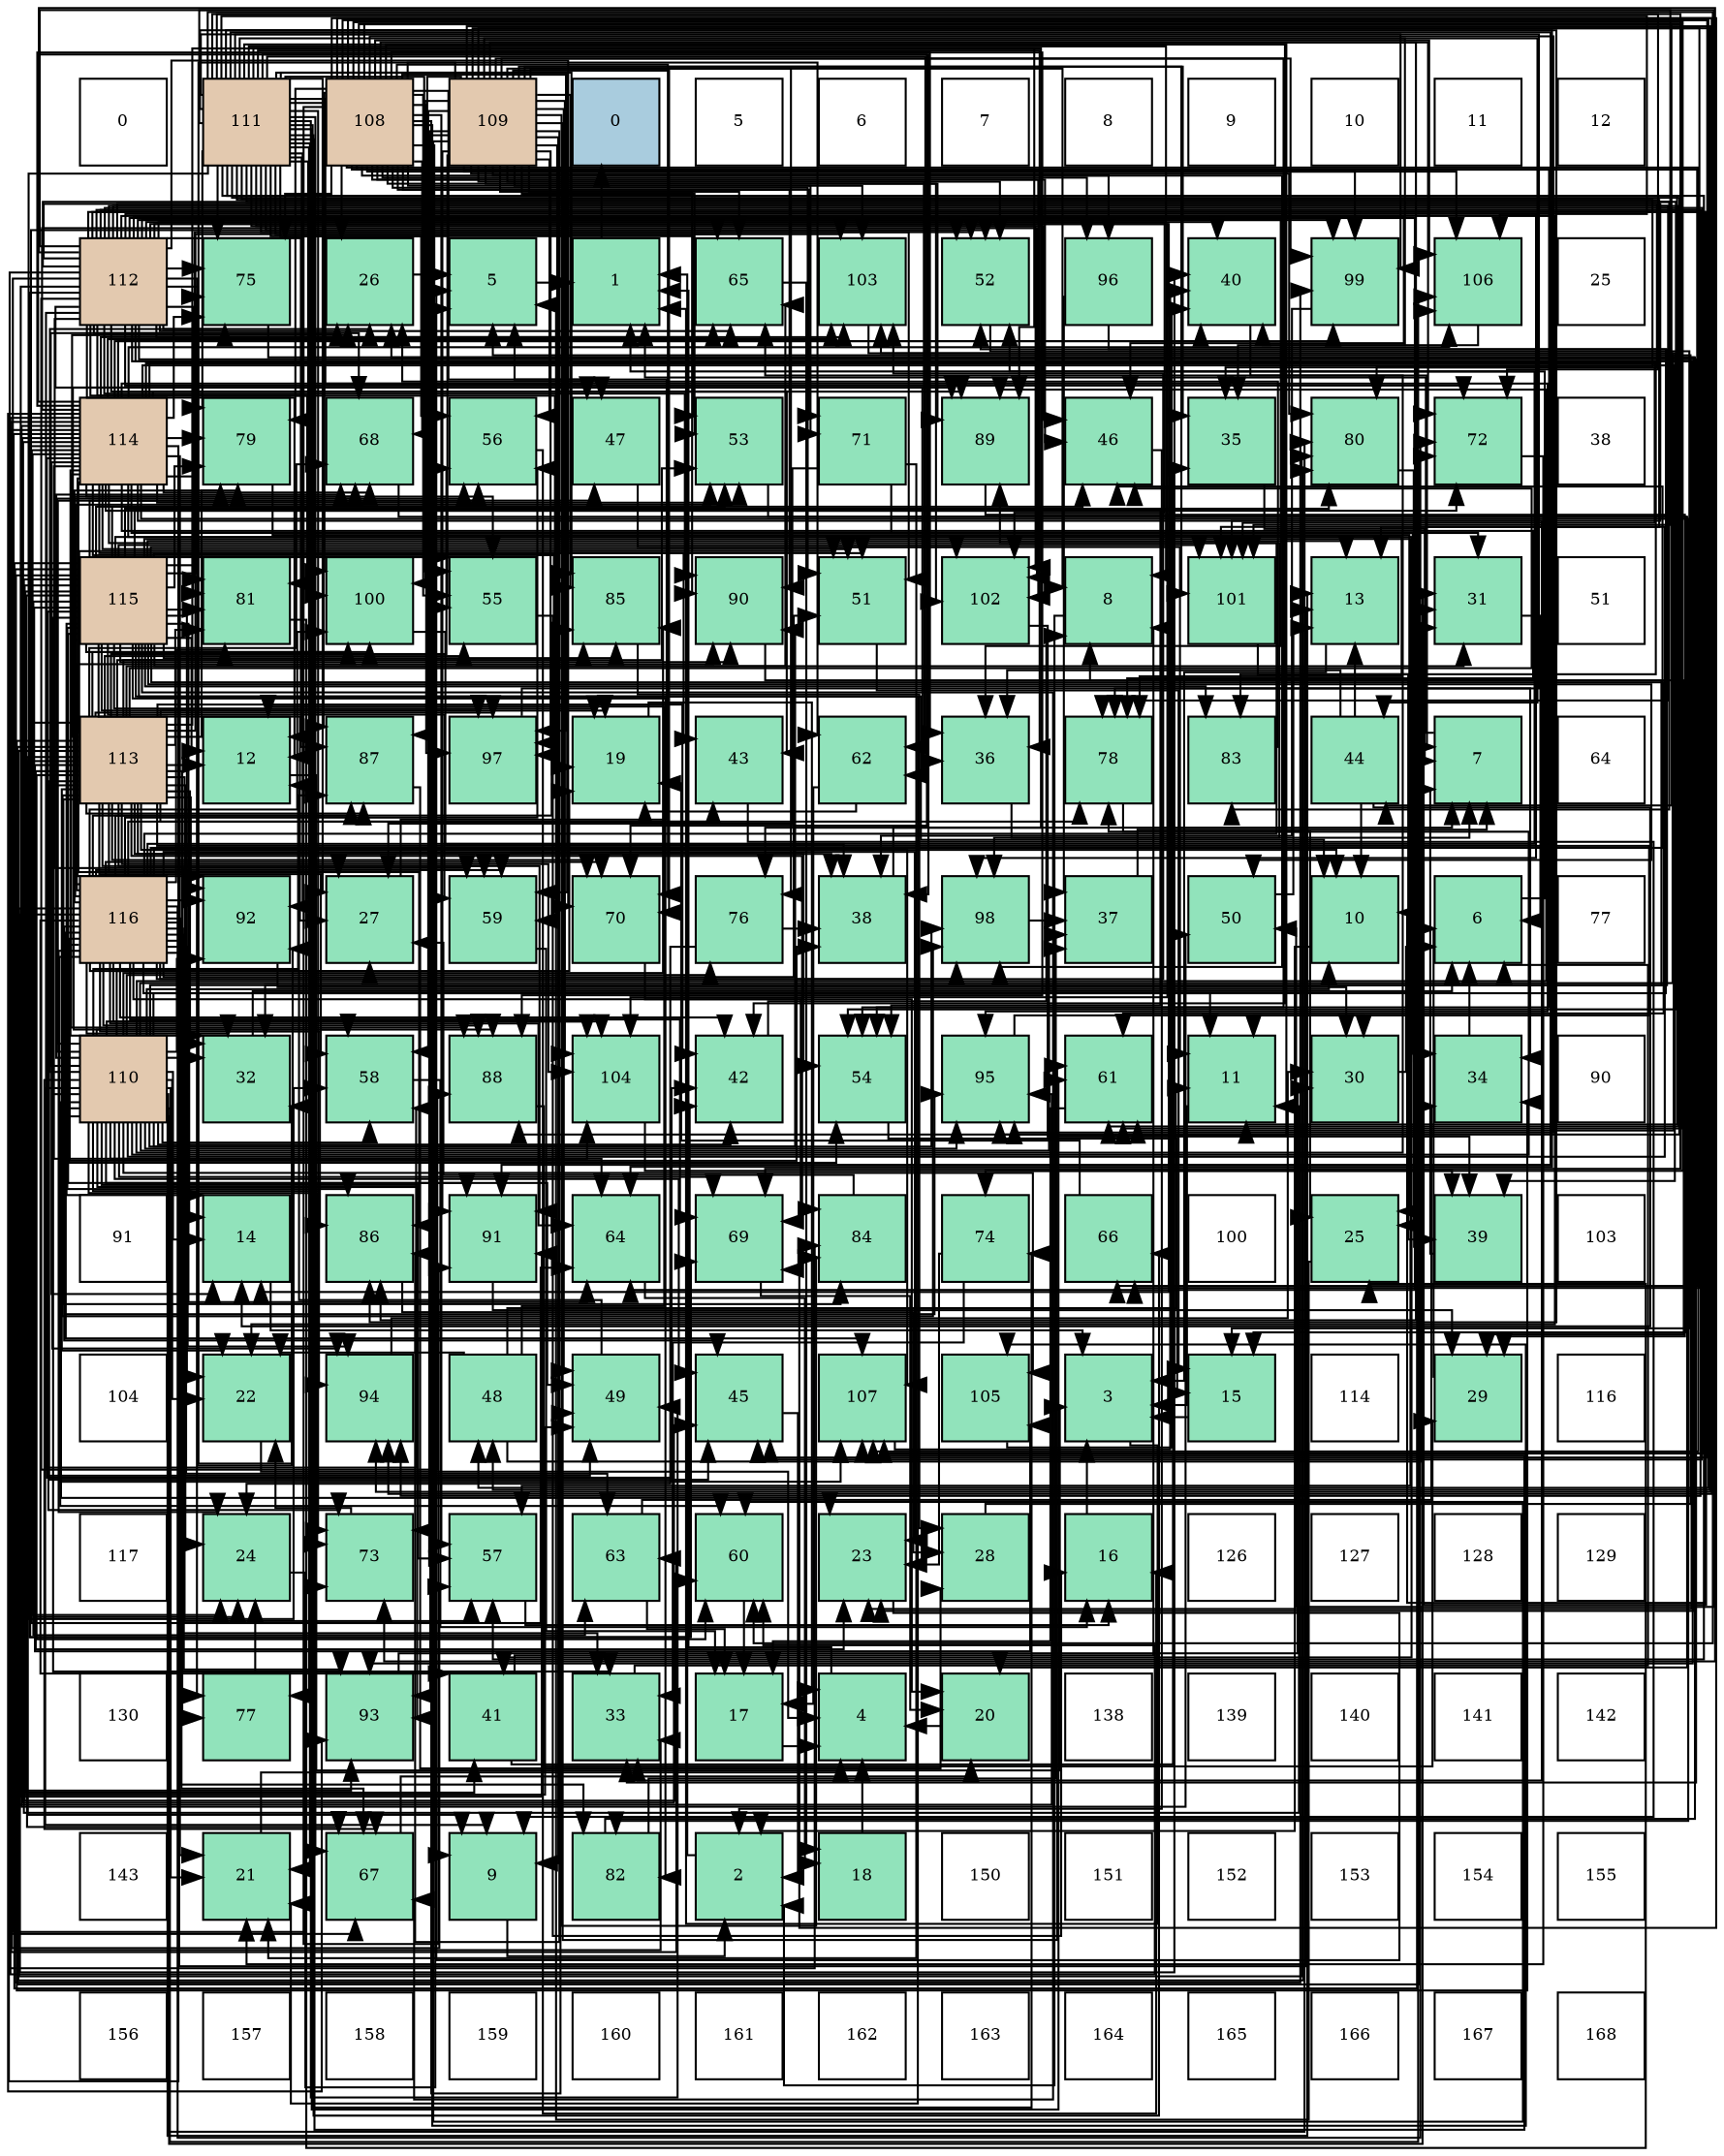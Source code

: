 digraph layout{
 rankdir=TB;
 splines=ortho;
 node [style=filled shape=square fixedsize=true width=0.6];
0[label="0", fontsize=8, fillcolor="#ffffff"];
1[label="111", fontsize=8, fillcolor="#e3c9af"];
2[label="108", fontsize=8, fillcolor="#e3c9af"];
3[label="109", fontsize=8, fillcolor="#e3c9af"];
4[label="0", fontsize=8, fillcolor="#a9ccde"];
5[label="5", fontsize=8, fillcolor="#ffffff"];
6[label="6", fontsize=8, fillcolor="#ffffff"];
7[label="7", fontsize=8, fillcolor="#ffffff"];
8[label="8", fontsize=8, fillcolor="#ffffff"];
9[label="9", fontsize=8, fillcolor="#ffffff"];
10[label="10", fontsize=8, fillcolor="#ffffff"];
11[label="11", fontsize=8, fillcolor="#ffffff"];
12[label="12", fontsize=8, fillcolor="#ffffff"];
13[label="112", fontsize=8, fillcolor="#e3c9af"];
14[label="75", fontsize=8, fillcolor="#91e3bb"];
15[label="26", fontsize=8, fillcolor="#91e3bb"];
16[label="5", fontsize=8, fillcolor="#91e3bb"];
17[label="1", fontsize=8, fillcolor="#91e3bb"];
18[label="65", fontsize=8, fillcolor="#91e3bb"];
19[label="103", fontsize=8, fillcolor="#91e3bb"];
20[label="52", fontsize=8, fillcolor="#91e3bb"];
21[label="96", fontsize=8, fillcolor="#91e3bb"];
22[label="40", fontsize=8, fillcolor="#91e3bb"];
23[label="99", fontsize=8, fillcolor="#91e3bb"];
24[label="106", fontsize=8, fillcolor="#91e3bb"];
25[label="25", fontsize=8, fillcolor="#ffffff"];
26[label="114", fontsize=8, fillcolor="#e3c9af"];
27[label="79", fontsize=8, fillcolor="#91e3bb"];
28[label="68", fontsize=8, fillcolor="#91e3bb"];
29[label="56", fontsize=8, fillcolor="#91e3bb"];
30[label="47", fontsize=8, fillcolor="#91e3bb"];
31[label="53", fontsize=8, fillcolor="#91e3bb"];
32[label="71", fontsize=8, fillcolor="#91e3bb"];
33[label="89", fontsize=8, fillcolor="#91e3bb"];
34[label="46", fontsize=8, fillcolor="#91e3bb"];
35[label="35", fontsize=8, fillcolor="#91e3bb"];
36[label="80", fontsize=8, fillcolor="#91e3bb"];
37[label="72", fontsize=8, fillcolor="#91e3bb"];
38[label="38", fontsize=8, fillcolor="#ffffff"];
39[label="115", fontsize=8, fillcolor="#e3c9af"];
40[label="81", fontsize=8, fillcolor="#91e3bb"];
41[label="100", fontsize=8, fillcolor="#91e3bb"];
42[label="55", fontsize=8, fillcolor="#91e3bb"];
43[label="85", fontsize=8, fillcolor="#91e3bb"];
44[label="90", fontsize=8, fillcolor="#91e3bb"];
45[label="51", fontsize=8, fillcolor="#91e3bb"];
46[label="102", fontsize=8, fillcolor="#91e3bb"];
47[label="8", fontsize=8, fillcolor="#91e3bb"];
48[label="101", fontsize=8, fillcolor="#91e3bb"];
49[label="13", fontsize=8, fillcolor="#91e3bb"];
50[label="31", fontsize=8, fillcolor="#91e3bb"];
51[label="51", fontsize=8, fillcolor="#ffffff"];
52[label="113", fontsize=8, fillcolor="#e3c9af"];
53[label="12", fontsize=8, fillcolor="#91e3bb"];
54[label="87", fontsize=8, fillcolor="#91e3bb"];
55[label="97", fontsize=8, fillcolor="#91e3bb"];
56[label="19", fontsize=8, fillcolor="#91e3bb"];
57[label="43", fontsize=8, fillcolor="#91e3bb"];
58[label="62", fontsize=8, fillcolor="#91e3bb"];
59[label="36", fontsize=8, fillcolor="#91e3bb"];
60[label="78", fontsize=8, fillcolor="#91e3bb"];
61[label="83", fontsize=8, fillcolor="#91e3bb"];
62[label="44", fontsize=8, fillcolor="#91e3bb"];
63[label="7", fontsize=8, fillcolor="#91e3bb"];
64[label="64", fontsize=8, fillcolor="#ffffff"];
65[label="116", fontsize=8, fillcolor="#e3c9af"];
66[label="92", fontsize=8, fillcolor="#91e3bb"];
67[label="27", fontsize=8, fillcolor="#91e3bb"];
68[label="59", fontsize=8, fillcolor="#91e3bb"];
69[label="70", fontsize=8, fillcolor="#91e3bb"];
70[label="76", fontsize=8, fillcolor="#91e3bb"];
71[label="38", fontsize=8, fillcolor="#91e3bb"];
72[label="98", fontsize=8, fillcolor="#91e3bb"];
73[label="37", fontsize=8, fillcolor="#91e3bb"];
74[label="50", fontsize=8, fillcolor="#91e3bb"];
75[label="10", fontsize=8, fillcolor="#91e3bb"];
76[label="6", fontsize=8, fillcolor="#91e3bb"];
77[label="77", fontsize=8, fillcolor="#ffffff"];
78[label="110", fontsize=8, fillcolor="#e3c9af"];
79[label="32", fontsize=8, fillcolor="#91e3bb"];
80[label="58", fontsize=8, fillcolor="#91e3bb"];
81[label="88", fontsize=8, fillcolor="#91e3bb"];
82[label="104", fontsize=8, fillcolor="#91e3bb"];
83[label="42", fontsize=8, fillcolor="#91e3bb"];
84[label="54", fontsize=8, fillcolor="#91e3bb"];
85[label="95", fontsize=8, fillcolor="#91e3bb"];
86[label="61", fontsize=8, fillcolor="#91e3bb"];
87[label="11", fontsize=8, fillcolor="#91e3bb"];
88[label="30", fontsize=8, fillcolor="#91e3bb"];
89[label="34", fontsize=8, fillcolor="#91e3bb"];
90[label="90", fontsize=8, fillcolor="#ffffff"];
91[label="91", fontsize=8, fillcolor="#ffffff"];
92[label="14", fontsize=8, fillcolor="#91e3bb"];
93[label="86", fontsize=8, fillcolor="#91e3bb"];
94[label="91", fontsize=8, fillcolor="#91e3bb"];
95[label="64", fontsize=8, fillcolor="#91e3bb"];
96[label="69", fontsize=8, fillcolor="#91e3bb"];
97[label="84", fontsize=8, fillcolor="#91e3bb"];
98[label="74", fontsize=8, fillcolor="#91e3bb"];
99[label="66", fontsize=8, fillcolor="#91e3bb"];
100[label="100", fontsize=8, fillcolor="#ffffff"];
101[label="25", fontsize=8, fillcolor="#91e3bb"];
102[label="39", fontsize=8, fillcolor="#91e3bb"];
103[label="103", fontsize=8, fillcolor="#ffffff"];
104[label="104", fontsize=8, fillcolor="#ffffff"];
105[label="22", fontsize=8, fillcolor="#91e3bb"];
106[label="94", fontsize=8, fillcolor="#91e3bb"];
107[label="48", fontsize=8, fillcolor="#91e3bb"];
108[label="49", fontsize=8, fillcolor="#91e3bb"];
109[label="45", fontsize=8, fillcolor="#91e3bb"];
110[label="107", fontsize=8, fillcolor="#91e3bb"];
111[label="105", fontsize=8, fillcolor="#91e3bb"];
112[label="3", fontsize=8, fillcolor="#91e3bb"];
113[label="15", fontsize=8, fillcolor="#91e3bb"];
114[label="114", fontsize=8, fillcolor="#ffffff"];
115[label="29", fontsize=8, fillcolor="#91e3bb"];
116[label="116", fontsize=8, fillcolor="#ffffff"];
117[label="117", fontsize=8, fillcolor="#ffffff"];
118[label="24", fontsize=8, fillcolor="#91e3bb"];
119[label="73", fontsize=8, fillcolor="#91e3bb"];
120[label="57", fontsize=8, fillcolor="#91e3bb"];
121[label="63", fontsize=8, fillcolor="#91e3bb"];
122[label="60", fontsize=8, fillcolor="#91e3bb"];
123[label="23", fontsize=8, fillcolor="#91e3bb"];
124[label="28", fontsize=8, fillcolor="#91e3bb"];
125[label="16", fontsize=8, fillcolor="#91e3bb"];
126[label="126", fontsize=8, fillcolor="#ffffff"];
127[label="127", fontsize=8, fillcolor="#ffffff"];
128[label="128", fontsize=8, fillcolor="#ffffff"];
129[label="129", fontsize=8, fillcolor="#ffffff"];
130[label="130", fontsize=8, fillcolor="#ffffff"];
131[label="77", fontsize=8, fillcolor="#91e3bb"];
132[label="93", fontsize=8, fillcolor="#91e3bb"];
133[label="41", fontsize=8, fillcolor="#91e3bb"];
134[label="33", fontsize=8, fillcolor="#91e3bb"];
135[label="17", fontsize=8, fillcolor="#91e3bb"];
136[label="4", fontsize=8, fillcolor="#91e3bb"];
137[label="20", fontsize=8, fillcolor="#91e3bb"];
138[label="138", fontsize=8, fillcolor="#ffffff"];
139[label="139", fontsize=8, fillcolor="#ffffff"];
140[label="140", fontsize=8, fillcolor="#ffffff"];
141[label="141", fontsize=8, fillcolor="#ffffff"];
142[label="142", fontsize=8, fillcolor="#ffffff"];
143[label="143", fontsize=8, fillcolor="#ffffff"];
144[label="21", fontsize=8, fillcolor="#91e3bb"];
145[label="67", fontsize=8, fillcolor="#91e3bb"];
146[label="9", fontsize=8, fillcolor="#91e3bb"];
147[label="82", fontsize=8, fillcolor="#91e3bb"];
148[label="2", fontsize=8, fillcolor="#91e3bb"];
149[label="18", fontsize=8, fillcolor="#91e3bb"];
150[label="150", fontsize=8, fillcolor="#ffffff"];
151[label="151", fontsize=8, fillcolor="#ffffff"];
152[label="152", fontsize=8, fillcolor="#ffffff"];
153[label="153", fontsize=8, fillcolor="#ffffff"];
154[label="154", fontsize=8, fillcolor="#ffffff"];
155[label="155", fontsize=8, fillcolor="#ffffff"];
156[label="156", fontsize=8, fillcolor="#ffffff"];
157[label="157", fontsize=8, fillcolor="#ffffff"];
158[label="158", fontsize=8, fillcolor="#ffffff"];
159[label="159", fontsize=8, fillcolor="#ffffff"];
160[label="160", fontsize=8, fillcolor="#ffffff"];
161[label="161", fontsize=8, fillcolor="#ffffff"];
162[label="162", fontsize=8, fillcolor="#ffffff"];
163[label="163", fontsize=8, fillcolor="#ffffff"];
164[label="164", fontsize=8, fillcolor="#ffffff"];
165[label="165", fontsize=8, fillcolor="#ffffff"];
166[label="166", fontsize=8, fillcolor="#ffffff"];
167[label="167", fontsize=8, fillcolor="#ffffff"];
168[label="168", fontsize=8, fillcolor="#ffffff"];
edge [constraint=false, style=vis];17 -> 4;
148 -> 17;
112 -> 17;
136 -> 17;
16 -> 17;
76 -> 17;
63 -> 17;
47 -> 148;
146 -> 148;
75 -> 148;
87 -> 112;
53 -> 112;
49 -> 112;
92 -> 112;
113 -> 112;
125 -> 112;
135 -> 136;
149 -> 136;
56 -> 136;
137 -> 136;
144 -> 136;
105 -> 136;
123 -> 16;
118 -> 16;
101 -> 16;
15 -> 16;
67 -> 16;
124 -> 16;
115 -> 76;
88 -> 76;
50 -> 76;
79 -> 76;
134 -> 76;
89 -> 76;
35 -> 63;
59 -> 63;
73 -> 63;
71 -> 63;
102 -> 63;
22 -> 63;
133 -> 47;
133 -> 35;
83 -> 47;
57 -> 146;
62 -> 75;
62 -> 49;
62 -> 92;
62 -> 59;
109 -> 148;
34 -> 148;
30 -> 87;
107 -> 87;
107 -> 53;
107 -> 105;
107 -> 50;
108 -> 53;
74 -> 49;
45 -> 113;
20 -> 113;
31 -> 113;
84 -> 113;
42 -> 125;
29 -> 125;
120 -> 125;
80 -> 125;
68 -> 135;
122 -> 135;
86 -> 135;
58 -> 135;
58 -> 56;
121 -> 135;
121 -> 89;
95 -> 149;
18 -> 149;
99 -> 56;
145 -> 137;
28 -> 137;
96 -> 137;
69 -> 137;
32 -> 144;
32 -> 67;
32 -> 89;
37 -> 144;
119 -> 105;
98 -> 123;
98 -> 134;
14 -> 123;
70 -> 118;
70 -> 71;
131 -> 118;
60 -> 101;
27 -> 101;
36 -> 101;
40 -> 101;
147 -> 15;
147 -> 73;
61 -> 15;
97 -> 67;
43 -> 124;
93 -> 124;
54 -> 124;
81 -> 115;
33 -> 115;
44 -> 115;
94 -> 115;
66 -> 88;
132 -> 88;
106 -> 88;
85 -> 88;
21 -> 79;
21 -> 73;
55 -> 89;
72 -> 73;
23 -> 71;
41 -> 71;
48 -> 102;
46 -> 102;
19 -> 102;
82 -> 102;
111 -> 22;
24 -> 22;
110 -> 22;
2 -> 146;
2 -> 15;
2 -> 83;
2 -> 62;
2 -> 109;
2 -> 34;
2 -> 30;
2 -> 107;
2 -> 108;
2 -> 45;
2 -> 84;
2 -> 42;
2 -> 120;
2 -> 68;
2 -> 86;
2 -> 58;
2 -> 99;
2 -> 28;
2 -> 96;
2 -> 69;
2 -> 32;
2 -> 98;
2 -> 14;
2 -> 27;
2 -> 93;
2 -> 81;
2 -> 33;
2 -> 44;
2 -> 94;
2 -> 106;
2 -> 85;
2 -> 21;
2 -> 55;
2 -> 72;
2 -> 23;
2 -> 41;
2 -> 46;
2 -> 19;
2 -> 111;
2 -> 24;
2 -> 110;
3 -> 47;
3 -> 146;
3 -> 35;
3 -> 62;
3 -> 107;
3 -> 108;
3 -> 20;
3 -> 31;
3 -> 84;
3 -> 42;
3 -> 29;
3 -> 80;
3 -> 68;
3 -> 122;
3 -> 86;
3 -> 58;
3 -> 18;
3 -> 99;
3 -> 69;
3 -> 32;
3 -> 37;
3 -> 119;
3 -> 70;
3 -> 36;
3 -> 97;
3 -> 43;
3 -> 93;
3 -> 54;
3 -> 44;
3 -> 94;
3 -> 66;
3 -> 132;
3 -> 106;
3 -> 21;
3 -> 55;
3 -> 23;
3 -> 41;
3 -> 48;
3 -> 46;
3 -> 82;
3 -> 24;
78 -> 47;
78 -> 146;
78 -> 75;
78 -> 49;
78 -> 92;
78 -> 56;
78 -> 144;
78 -> 105;
78 -> 123;
78 -> 15;
78 -> 50;
78 -> 79;
78 -> 134;
78 -> 73;
78 -> 83;
78 -> 109;
78 -> 30;
78 -> 108;
78 -> 20;
78 -> 29;
78 -> 120;
78 -> 80;
78 -> 122;
78 -> 95;
78 -> 18;
78 -> 145;
78 -> 28;
78 -> 96;
78 -> 119;
78 -> 14;
78 -> 70;
78 -> 60;
78 -> 36;
78 -> 43;
78 -> 54;
78 -> 81;
78 -> 33;
78 -> 44;
78 -> 66;
78 -> 132;
78 -> 106;
78 -> 85;
78 -> 72;
78 -> 48;
78 -> 19;
78 -> 82;
78 -> 111;
78 -> 24;
78 -> 110;
1 -> 47;
1 -> 87;
1 -> 53;
1 -> 49;
1 -> 144;
1 -> 67;
1 -> 35;
1 -> 59;
1 -> 34;
1 -> 30;
1 -> 108;
1 -> 45;
1 -> 20;
1 -> 31;
1 -> 84;
1 -> 42;
1 -> 29;
1 -> 120;
1 -> 80;
1 -> 122;
1 -> 86;
1 -> 58;
1 -> 95;
1 -> 18;
1 -> 99;
1 -> 145;
1 -> 96;
1 -> 69;
1 -> 37;
1 -> 119;
1 -> 98;
1 -> 14;
1 -> 70;
1 -> 131;
1 -> 60;
1 -> 27;
1 -> 36;
1 -> 40;
1 -> 43;
1 -> 93;
1 -> 54;
1 -> 81;
1 -> 94;
1 -> 66;
1 -> 85;
1 -> 55;
1 -> 23;
1 -> 48;
1 -> 46;
1 -> 24;
1 -> 110;
13 -> 75;
13 -> 53;
13 -> 92;
13 -> 105;
13 -> 123;
13 -> 15;
13 -> 50;
13 -> 79;
13 -> 134;
13 -> 35;
13 -> 59;
13 -> 22;
13 -> 83;
13 -> 57;
13 -> 109;
13 -> 34;
13 -> 74;
13 -> 80;
13 -> 68;
13 -> 86;
13 -> 95;
13 -> 18;
13 -> 28;
13 -> 69;
13 -> 37;
13 -> 119;
13 -> 14;
13 -> 131;
13 -> 60;
13 -> 40;
13 -> 61;
13 -> 97;
13 -> 54;
13 -> 81;
13 -> 33;
13 -> 44;
13 -> 94;
13 -> 132;
13 -> 106;
13 -> 85;
13 -> 55;
13 -> 72;
13 -> 23;
13 -> 41;
13 -> 48;
13 -> 46;
13 -> 19;
13 -> 82;
13 -> 110;
52 -> 146;
52 -> 87;
52 -> 53;
52 -> 56;
52 -> 105;
52 -> 123;
52 -> 118;
52 -> 15;
52 -> 79;
52 -> 89;
52 -> 59;
52 -> 71;
52 -> 83;
52 -> 109;
52 -> 34;
52 -> 45;
52 -> 20;
52 -> 31;
52 -> 84;
52 -> 42;
52 -> 29;
52 -> 120;
52 -> 80;
52 -> 68;
52 -> 122;
52 -> 18;
52 -> 145;
52 -> 28;
52 -> 96;
52 -> 69;
52 -> 37;
52 -> 119;
52 -> 131;
52 -> 60;
52 -> 27;
52 -> 36;
52 -> 40;
52 -> 97;
52 -> 43;
52 -> 93;
52 -> 54;
52 -> 33;
52 -> 94;
52 -> 66;
52 -> 55;
52 -> 72;
52 -> 41;
52 -> 19;
52 -> 82;
52 -> 111;
52 -> 110;
26 -> 92;
26 -> 56;
26 -> 144;
26 -> 118;
26 -> 67;
26 -> 50;
26 -> 79;
26 -> 134;
26 -> 59;
26 -> 71;
26 -> 22;
26 -> 133;
26 -> 83;
26 -> 57;
26 -> 109;
26 -> 108;
26 -> 74;
26 -> 45;
26 -> 31;
26 -> 84;
26 -> 42;
26 -> 120;
26 -> 122;
26 -> 86;
26 -> 121;
26 -> 95;
26 -> 18;
26 -> 145;
26 -> 28;
26 -> 96;
26 -> 119;
26 -> 14;
26 -> 60;
26 -> 27;
26 -> 40;
26 -> 147;
26 -> 61;
26 -> 81;
26 -> 33;
26 -> 66;
26 -> 132;
26 -> 85;
26 -> 72;
26 -> 23;
26 -> 48;
26 -> 46;
26 -> 19;
26 -> 82;
26 -> 24;
39 -> 75;
39 -> 87;
39 -> 53;
39 -> 49;
39 -> 92;
39 -> 56;
39 -> 144;
39 -> 105;
39 -> 118;
39 -> 67;
39 -> 50;
39 -> 134;
39 -> 133;
39 -> 34;
39 -> 108;
39 -> 74;
39 -> 45;
39 -> 20;
39 -> 31;
39 -> 42;
39 -> 29;
39 -> 120;
39 -> 80;
39 -> 68;
39 -> 122;
39 -> 86;
39 -> 121;
39 -> 95;
39 -> 145;
39 -> 37;
39 -> 14;
39 -> 60;
39 -> 27;
39 -> 36;
39 -> 40;
39 -> 147;
39 -> 61;
39 -> 43;
39 -> 93;
39 -> 44;
39 -> 94;
39 -> 132;
39 -> 106;
39 -> 55;
39 -> 23;
39 -> 41;
39 -> 48;
39 -> 46;
39 -> 24;
65 -> 75;
65 -> 87;
65 -> 49;
65 -> 92;
65 -> 123;
65 -> 118;
65 -> 67;
65 -> 79;
65 -> 134;
65 -> 71;
65 -> 22;
65 -> 133;
65 -> 83;
65 -> 57;
65 -> 109;
65 -> 34;
65 -> 45;
65 -> 20;
65 -> 31;
65 -> 84;
65 -> 29;
65 -> 68;
65 -> 121;
65 -> 95;
65 -> 145;
65 -> 28;
65 -> 96;
65 -> 69;
65 -> 37;
65 -> 27;
65 -> 36;
65 -> 40;
65 -> 147;
65 -> 97;
65 -> 43;
65 -> 93;
65 -> 54;
65 -> 81;
65 -> 33;
65 -> 44;
65 -> 66;
65 -> 132;
65 -> 106;
65 -> 85;
65 -> 72;
65 -> 41;
65 -> 19;
65 -> 82;
65 -> 110;
edge [constraint=true, style=invis];
0 -> 13 -> 26 -> 39 -> 52 -> 65 -> 78 -> 91 -> 104 -> 117 -> 130 -> 143 -> 156;
1 -> 14 -> 27 -> 40 -> 53 -> 66 -> 79 -> 92 -> 105 -> 118 -> 131 -> 144 -> 157;
2 -> 15 -> 28 -> 41 -> 54 -> 67 -> 80 -> 93 -> 106 -> 119 -> 132 -> 145 -> 158;
3 -> 16 -> 29 -> 42 -> 55 -> 68 -> 81 -> 94 -> 107 -> 120 -> 133 -> 146 -> 159;
4 -> 17 -> 30 -> 43 -> 56 -> 69 -> 82 -> 95 -> 108 -> 121 -> 134 -> 147 -> 160;
5 -> 18 -> 31 -> 44 -> 57 -> 70 -> 83 -> 96 -> 109 -> 122 -> 135 -> 148 -> 161;
6 -> 19 -> 32 -> 45 -> 58 -> 71 -> 84 -> 97 -> 110 -> 123 -> 136 -> 149 -> 162;
7 -> 20 -> 33 -> 46 -> 59 -> 72 -> 85 -> 98 -> 111 -> 124 -> 137 -> 150 -> 163;
8 -> 21 -> 34 -> 47 -> 60 -> 73 -> 86 -> 99 -> 112 -> 125 -> 138 -> 151 -> 164;
9 -> 22 -> 35 -> 48 -> 61 -> 74 -> 87 -> 100 -> 113 -> 126 -> 139 -> 152 -> 165;
10 -> 23 -> 36 -> 49 -> 62 -> 75 -> 88 -> 101 -> 114 -> 127 -> 140 -> 153 -> 166;
11 -> 24 -> 37 -> 50 -> 63 -> 76 -> 89 -> 102 -> 115 -> 128 -> 141 -> 154 -> 167;
12 -> 25 -> 38 -> 51 -> 64 -> 77 -> 90 -> 103 -> 116 -> 129 -> 142 -> 155 -> 168;
rank = same {0 -> 1 -> 2 -> 3 -> 4 -> 5 -> 6 -> 7 -> 8 -> 9 -> 10 -> 11 -> 12};
rank = same {13 -> 14 -> 15 -> 16 -> 17 -> 18 -> 19 -> 20 -> 21 -> 22 -> 23 -> 24 -> 25};
rank = same {26 -> 27 -> 28 -> 29 -> 30 -> 31 -> 32 -> 33 -> 34 -> 35 -> 36 -> 37 -> 38};
rank = same {39 -> 40 -> 41 -> 42 -> 43 -> 44 -> 45 -> 46 -> 47 -> 48 -> 49 -> 50 -> 51};
rank = same {52 -> 53 -> 54 -> 55 -> 56 -> 57 -> 58 -> 59 -> 60 -> 61 -> 62 -> 63 -> 64};
rank = same {65 -> 66 -> 67 -> 68 -> 69 -> 70 -> 71 -> 72 -> 73 -> 74 -> 75 -> 76 -> 77};
rank = same {78 -> 79 -> 80 -> 81 -> 82 -> 83 -> 84 -> 85 -> 86 -> 87 -> 88 -> 89 -> 90};
rank = same {91 -> 92 -> 93 -> 94 -> 95 -> 96 -> 97 -> 98 -> 99 -> 100 -> 101 -> 102 -> 103};
rank = same {104 -> 105 -> 106 -> 107 -> 108 -> 109 -> 110 -> 111 -> 112 -> 113 -> 114 -> 115 -> 116};
rank = same {117 -> 118 -> 119 -> 120 -> 121 -> 122 -> 123 -> 124 -> 125 -> 126 -> 127 -> 128 -> 129};
rank = same {130 -> 131 -> 132 -> 133 -> 134 -> 135 -> 136 -> 137 -> 138 -> 139 -> 140 -> 141 -> 142};
rank = same {143 -> 144 -> 145 -> 146 -> 147 -> 148 -> 149 -> 150 -> 151 -> 152 -> 153 -> 154 -> 155};
rank = same {156 -> 157 -> 158 -> 159 -> 160 -> 161 -> 162 -> 163 -> 164 -> 165 -> 166 -> 167 -> 168};
}